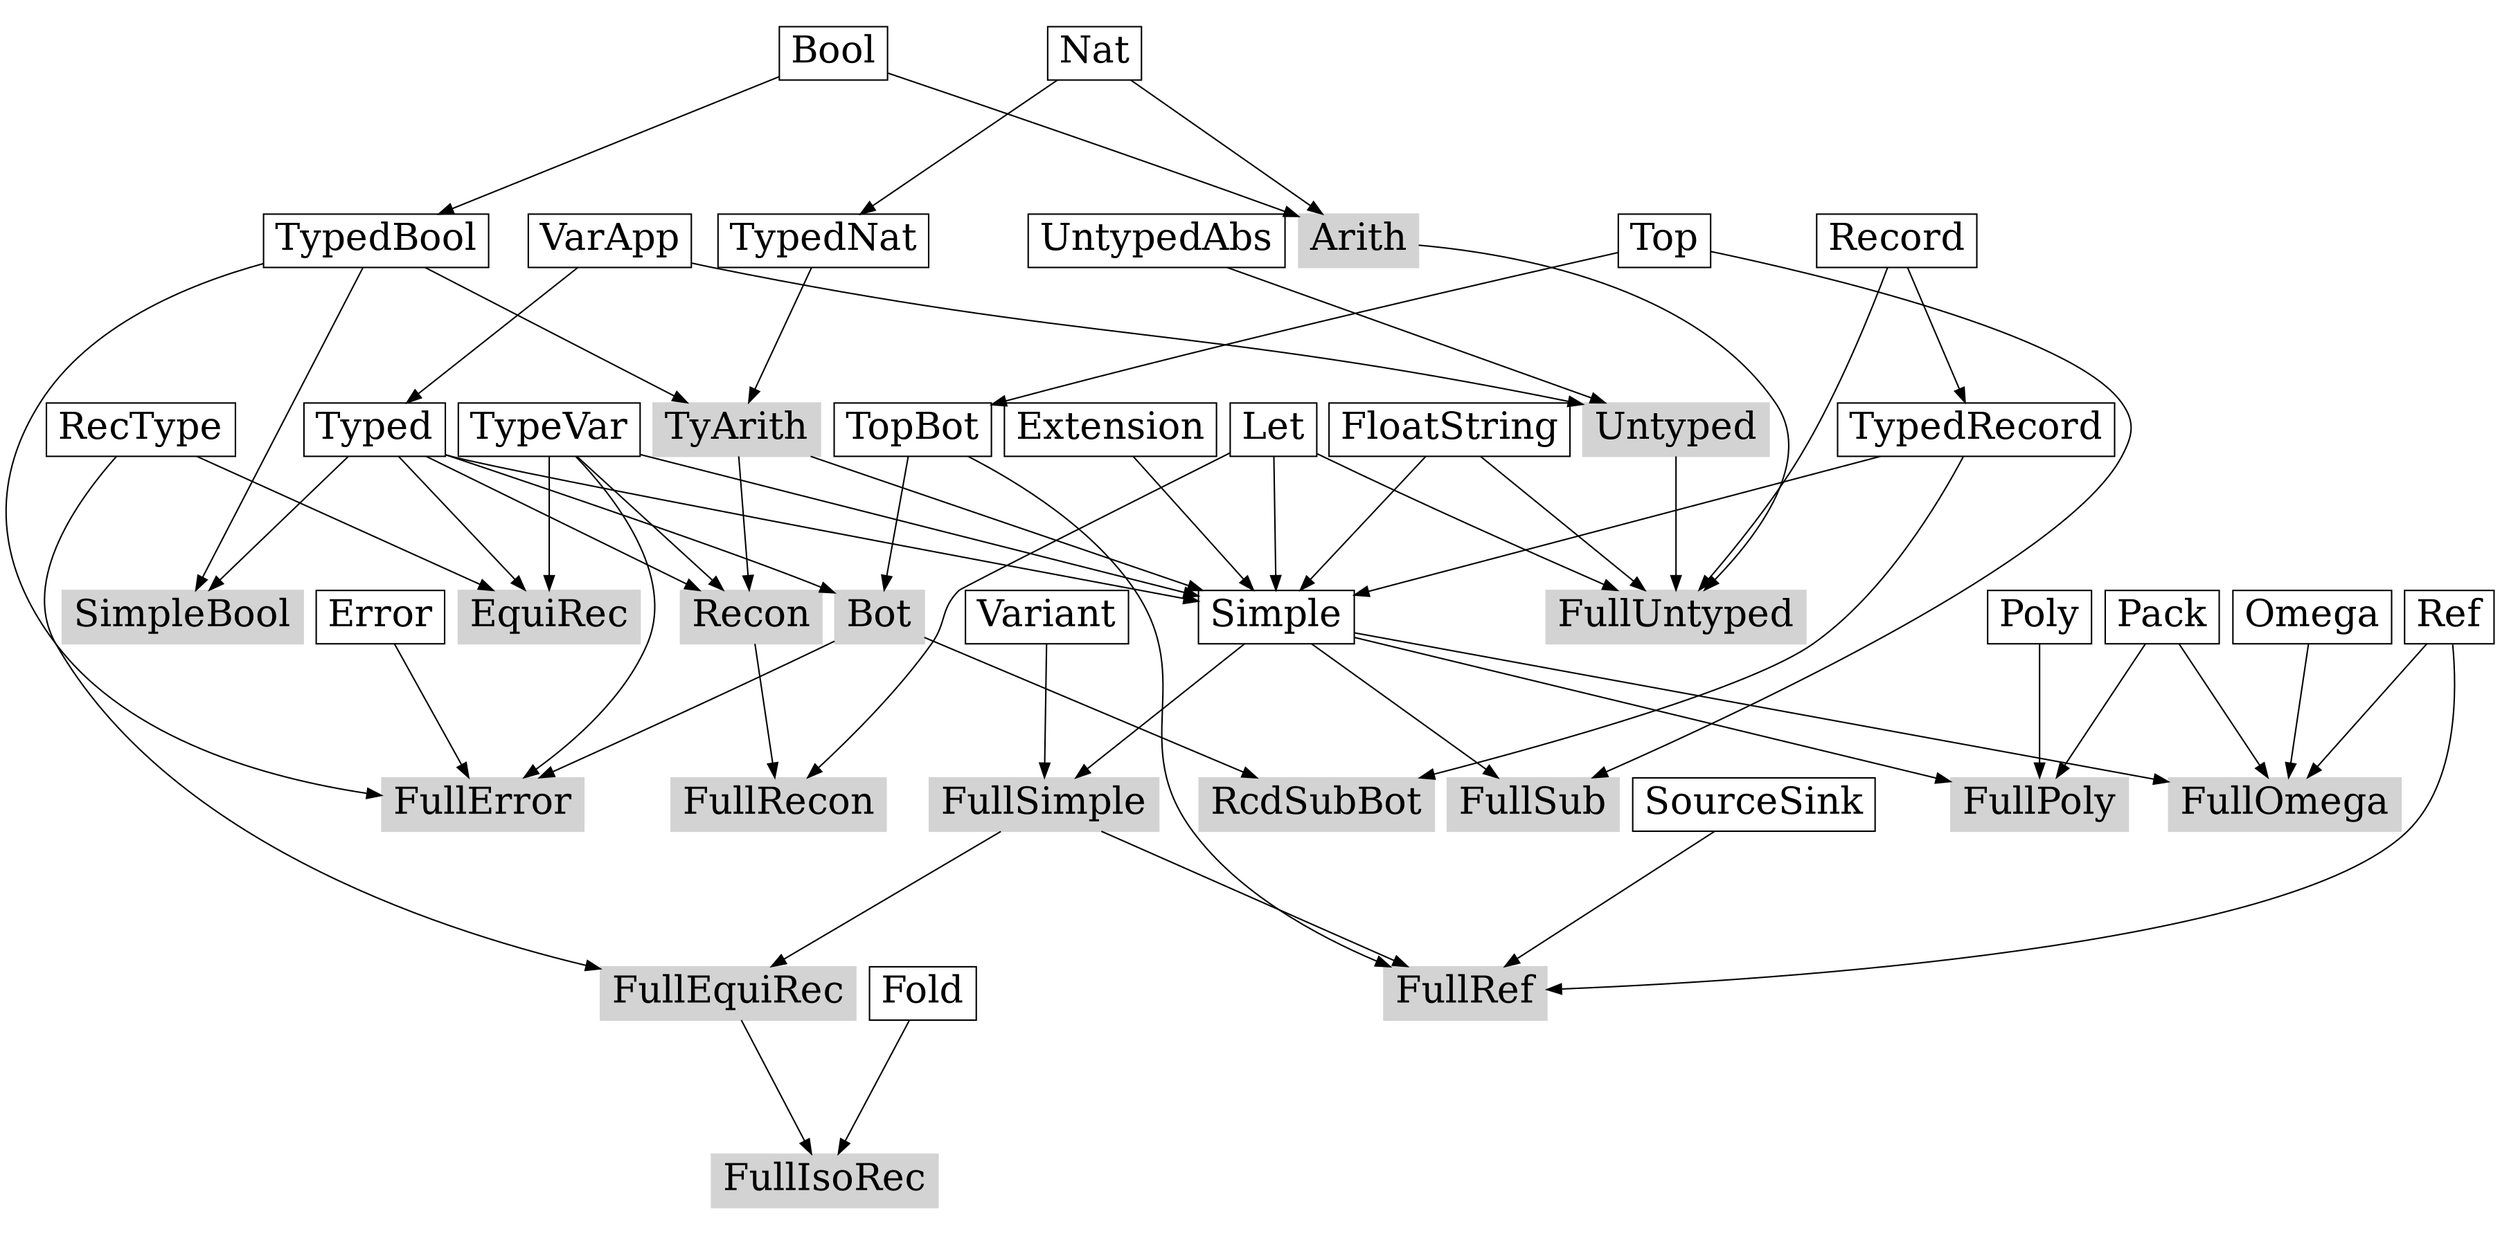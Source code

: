 digraph G {
    ratio=0.5;
    //size="7.2,4";
    nodesep=0.12;
    margin=0;

    node[fontsize=26, shape=box];

    {
        node[style=filled, color=lightgray];

        Arith;
        Untyped;
        FullUntyped;
        TyArith;
        SimpleBool;
        FullSimple;
        Bot;
        FullRef;
        FullError;
        RcdSubBot;
        FullSub;
        FullEquiRec;
        FullIsoRec;
        EquiRec;
        Recon;
        FullRecon;
        FullPoly;
        FullOmega;
    }

    Bool, Nat -> Arith;

    VarApp, UntypedAbs -> Untyped;

    Arith, Untyped, Record, FloatString, Let -> FullUntyped;

    Bool -> TypedBool;

    Nat -> TypedNat;

    TypedBool, TypedNat -> TyArith;

    VarApp -> Typed;

    Typed, TypedBool -> SimpleBool;

    Record -> TypedRecord;

    TyArith, Typed, FloatString, Let, TypedRecord, Extension, TypeVar -> Simple;

    Simple, Variant -> FullSimple;

    Top -> TopBot;

    Typed, TopBot -> Bot;

    FullSimple, TopBot, Ref, SourceSink -> FullRef;

    Bot, TypedBool, Error, TypeVar -> FullError;

    Bot, TypedRecord -> RcdSubBot;

    Simple, Top -> FullSub;

    FullSimple, RecType -> FullEquiRec;

    FullEquiRec, Fold -> FullIsoRec;

    Typed, RecType, TypeVar -> EquiRec;

    Typed, TyArith, TypeVar -> Recon;

    Recon, Let -> FullRecon;

    Simple, Pack, Poly -> FullPoly;

    Simple, Ref, Pack, Omega -> FullOmega;
}
